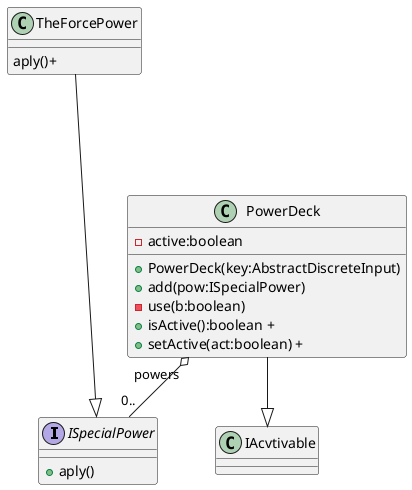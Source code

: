 @startuml
interface ISpecialPower
{
    +aply()
}
PowerDeck --|> IAcvtivable
PowerDeck "powers" o-- "0.." ISpecialPower
class PowerDeck{
    -active:boolean
    +PowerDeck(key:AbstractDiscreteInput)
    +add(pow:ISpecialPower)
    -use(b:boolean)
    +isActive():boolean +
    +setActive(act:boolean) +
}
TheForcePower ----|> ISpecialPower
class TheForcePower{
    aply()+
}

@enduml